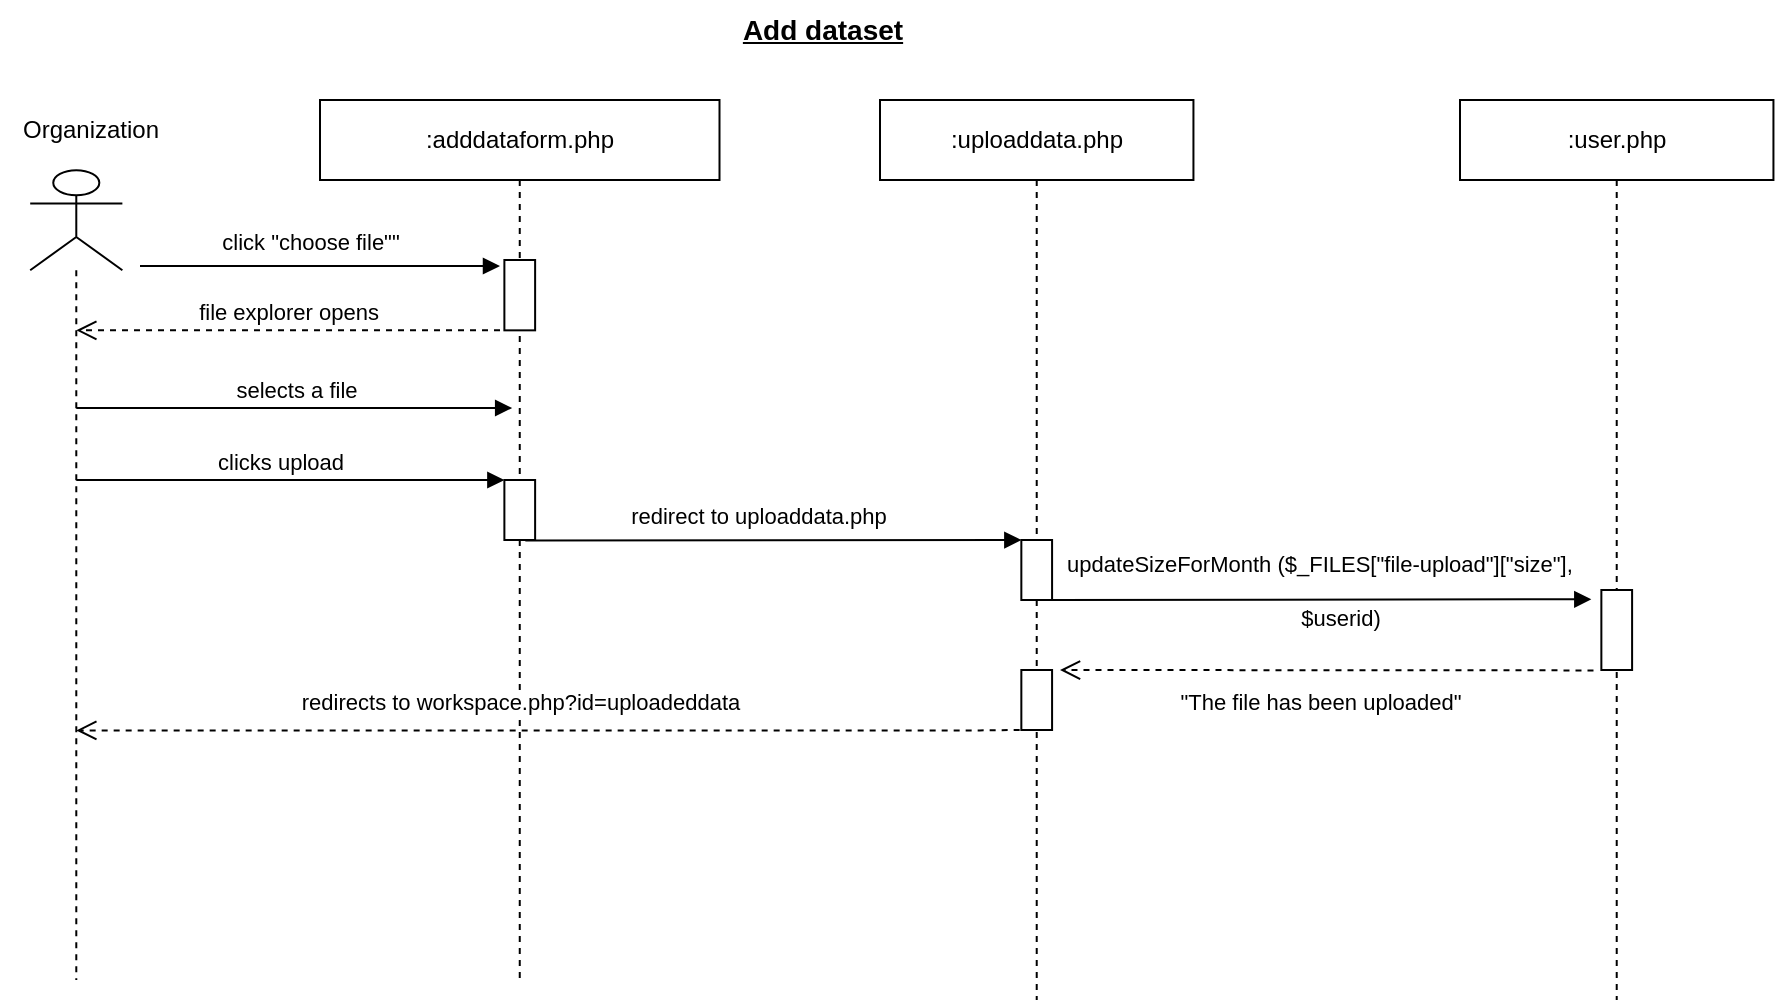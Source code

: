 <mxfile version="21.2.8" type="device">
  <diagram id="p1WFtV5cTaJLbCV86L4F" name="Page-1">
    <mxGraphModel dx="1276" dy="614" grid="1" gridSize="10" guides="1" tooltips="1" connect="1" arrows="1" fold="1" page="1" pageScale="1" pageWidth="1169" pageHeight="827" math="0" shadow="0">
      <root>
        <mxCell id="0" />
        <mxCell id="1" parent="0" />
        <mxCell id="Lrtluq5l5MD6FJIpUNIz-151" value=":user.php" style="shape=umlLifeline;perimeter=lifelinePerimeter;whiteSpace=wrap;html=1;container=0;collapsible=0;recursiveResize=0;outlineConnect=0;" parent="1" vertex="1">
          <mxGeometry x="870" y="140" width="156.72" height="450" as="geometry" />
        </mxCell>
        <mxCell id="Lrtluq5l5MD6FJIpUNIz-152" value="click &quot;choose file&quot;&quot;" style="html=1;verticalAlign=bottom;endArrow=block;rounded=0;elbow=vertical;" parent="1" edge="1">
          <mxGeometry x="-0.059" y="3" width="80" relative="1" as="geometry">
            <mxPoint x="210" y="223" as="sourcePoint" />
            <mxPoint x="390" y="223" as="targetPoint" />
            <mxPoint as="offset" />
          </mxGeometry>
        </mxCell>
        <mxCell id="Lrtluq5l5MD6FJIpUNIz-153" value="" style="shape=umlLifeline;participant=umlActor;perimeter=lifelinePerimeter;whiteSpace=wrap;html=1;container=0;collapsible=0;recursiveResize=0;verticalAlign=top;spacingTop=36;outlineConnect=0;fontFamily=Helvetica;fontSize=12;fontColor=default;align=center;strokeColor=default;fillColor=default;size=50;" parent="1" vertex="1">
          <mxGeometry x="155.1" y="175.14" width="46.09" height="404.86" as="geometry" />
        </mxCell>
        <mxCell id="Lrtluq5l5MD6FJIpUNIz-154" value="Organization" style="text;html=1;align=center;verticalAlign=middle;resizable=1;points=[];autosize=1;strokeColor=none;fillColor=none;container=0;movable=1;rotatable=1;deletable=1;editable=1;connectable=1;locked=0;" parent="1" vertex="1">
          <mxGeometry x="140.1" y="140" width="90" height="30" as="geometry" />
        </mxCell>
        <mxCell id="Lrtluq5l5MD6FJIpUNIz-155" value=":adddataform.php" style="shape=umlLifeline;perimeter=lifelinePerimeter;whiteSpace=wrap;html=1;container=0;collapsible=0;recursiveResize=0;outlineConnect=0;" parent="1" vertex="1">
          <mxGeometry x="300" y="140" width="199.75" height="440" as="geometry" />
        </mxCell>
        <mxCell id="Lrtluq5l5MD6FJIpUNIz-156" value="" style="html=1;points=[];perimeter=orthogonalPerimeter;container=0;" parent="1" vertex="1">
          <mxGeometry x="392.19" y="330" width="15.37" height="30" as="geometry" />
        </mxCell>
        <mxCell id="Lrtluq5l5MD6FJIpUNIz-157" value="redirects to&amp;nbsp;workspace.php?id=uploadeddata" style="html=1;verticalAlign=bottom;endArrow=open;dashed=1;endSize=8;rounded=0;elbow=vertical;" parent="1" target="Lrtluq5l5MD6FJIpUNIz-153" edge="1">
          <mxGeometry x="0.058" y="-5" relative="1" as="geometry">
            <mxPoint x="649.832" y="455.0" as="sourcePoint" />
            <mxPoint x="407.563" y="455.28" as="targetPoint" />
            <mxPoint as="offset" />
            <Array as="points">
              <mxPoint x="629.857" y="455.189" />
            </Array>
          </mxGeometry>
        </mxCell>
        <mxCell id="Lrtluq5l5MD6FJIpUNIz-158" value="" style="html=1;points=[];perimeter=orthogonalPerimeter;container=0;" parent="1" vertex="1">
          <mxGeometry x="392.19" y="220" width="15.37" height="35.17" as="geometry" />
        </mxCell>
        <mxCell id="Lrtluq5l5MD6FJIpUNIz-159" value="updateSizeForMonth ($_FILES[&quot;file-upload&quot;][&quot;size&quot;],&amp;nbsp;" style="html=1;verticalAlign=bottom;endArrow=block;rounded=0;entryX=-0.327;entryY=0.116;entryDx=0;entryDy=0;entryPerimeter=0;" parent="1" target="Lrtluq5l5MD6FJIpUNIz-172" edge="1">
          <mxGeometry x="-0.002" y="9" width="80" relative="1" as="geometry">
            <mxPoint x="666.04" y="390" as="sourcePoint" />
            <mxPoint x="920" y="390" as="targetPoint" />
            <mxPoint as="offset" />
          </mxGeometry>
        </mxCell>
        <mxCell id="Lrtluq5l5MD6FJIpUNIz-160" value=":uploaddata.php" style="shape=umlLifeline;perimeter=lifelinePerimeter;whiteSpace=wrap;html=1;container=0;collapsible=0;recursiveResize=0;outlineConnect=0;" parent="1" vertex="1">
          <mxGeometry x="580" y="140" width="156.72" height="450" as="geometry" />
        </mxCell>
        <mxCell id="Lrtluq5l5MD6FJIpUNIz-161" value="&lt;font style=&quot;font-size: 14px;&quot;&gt;&lt;b&gt;&lt;u&gt;Add dataset&lt;/u&gt;&lt;/b&gt;&lt;/font&gt;" style="text;html=1;align=center;verticalAlign=middle;resizable=0;points=[];autosize=1;strokeColor=none;fillColor=none;" parent="1" vertex="1">
          <mxGeometry x="500.56" y="90" width="100" height="30" as="geometry" />
        </mxCell>
        <mxCell id="Lrtluq5l5MD6FJIpUNIz-163" value="" style="html=1;points=[];perimeter=orthogonalPerimeter;container=0;" parent="1" vertex="1">
          <mxGeometry x="650.67" y="360" width="15.37" height="30" as="geometry" />
        </mxCell>
        <mxCell id="Lrtluq5l5MD6FJIpUNIz-165" value="selects a file" style="html=1;verticalAlign=bottom;endArrow=block;rounded=0;elbow=vertical;entryX=0.481;entryY=0.35;entryDx=0;entryDy=0;entryPerimeter=0;" parent="1" source="Lrtluq5l5MD6FJIpUNIz-153" edge="1" target="Lrtluq5l5MD6FJIpUNIz-155">
          <mxGeometry x="0.011" width="80" relative="1" as="geometry">
            <mxPoint x="192.19" y="290" as="sourcePoint" />
            <mxPoint x="392.19" y="290" as="targetPoint" />
            <mxPoint as="offset" />
          </mxGeometry>
        </mxCell>
        <mxCell id="Lrtluq5l5MD6FJIpUNIz-169" value="" style="html=1;points=[];perimeter=orthogonalPerimeter;container=0;" parent="1" vertex="1">
          <mxGeometry x="650.67" y="425" width="15.37" height="30" as="geometry" />
        </mxCell>
        <mxCell id="Lrtluq5l5MD6FJIpUNIz-172" value="" style="html=1;points=[];perimeter=orthogonalPerimeter;container=0;" parent="1" vertex="1">
          <mxGeometry x="940.68" y="385" width="15.37" height="40" as="geometry" />
        </mxCell>
        <mxCell id="Lrtluq5l5MD6FJIpUNIz-174" value="&quot;The file has been uploaded&quot;" style="html=1;verticalAlign=bottom;endArrow=open;dashed=1;endSize=8;rounded=0;elbow=vertical;exitX=-0.256;exitY=1.005;exitDx=0;exitDy=0;exitPerimeter=0;" parent="1" source="Lrtluq5l5MD6FJIpUNIz-172" edge="1">
          <mxGeometry x="0.025" y="25" relative="1" as="geometry">
            <mxPoint x="872.19" y="560" as="sourcePoint" />
            <mxPoint x="670" y="425" as="targetPoint" />
            <mxPoint as="offset" />
            <Array as="points" />
          </mxGeometry>
        </mxCell>
        <mxCell id="Lrtluq5l5MD6FJIpUNIz-180" value="file explorer opens" style="html=1;verticalAlign=bottom;endArrow=open;dashed=1;endSize=8;rounded=0;elbow=vertical;" parent="1" target="Lrtluq5l5MD6FJIpUNIz-153" edge="1">
          <mxGeometry x="0.002" relative="1" as="geometry">
            <mxPoint x="390" y="255.17" as="sourcePoint" />
            <mxPoint x="220" y="255.17" as="targetPoint" />
            <mxPoint as="offset" />
            <Array as="points">
              <mxPoint x="370" y="255.17" />
            </Array>
          </mxGeometry>
        </mxCell>
        <mxCell id="Lrtluq5l5MD6FJIpUNIz-181" value="redirect to&amp;nbsp;uploaddata.php" style="html=1;verticalAlign=bottom;endArrow=block;rounded=0;elbow=vertical;" parent="1" edge="1">
          <mxGeometry x="-0.059" y="3" width="80" relative="1" as="geometry">
            <mxPoint x="402.67" y="360.24" as="sourcePoint" />
            <mxPoint x="650.67" y="360" as="targetPoint" />
            <mxPoint as="offset" />
          </mxGeometry>
        </mxCell>
        <mxCell id="Lrtluq5l5MD6FJIpUNIz-182" value="clicks upload" style="html=1;verticalAlign=bottom;endArrow=block;rounded=0;elbow=vertical;" parent="1" source="Lrtluq5l5MD6FJIpUNIz-153" edge="1">
          <mxGeometry x="-0.045" width="80" relative="1" as="geometry">
            <mxPoint x="169.19" y="330" as="sourcePoint" />
            <mxPoint x="392.19" y="330" as="targetPoint" />
            <mxPoint as="offset" />
          </mxGeometry>
        </mxCell>
        <mxCell id="Lrtluq5l5MD6FJIpUNIz-184" value="&lt;font style=&quot;font-size: 11px;&quot;&gt;$userid)&lt;/font&gt;" style="text;html=1;align=center;verticalAlign=middle;resizable=0;points=[];autosize=1;strokeColor=none;fillColor=none;" parent="1" vertex="1">
          <mxGeometry x="780" y="384" width="60" height="30" as="geometry" />
        </mxCell>
      </root>
    </mxGraphModel>
  </diagram>
</mxfile>
